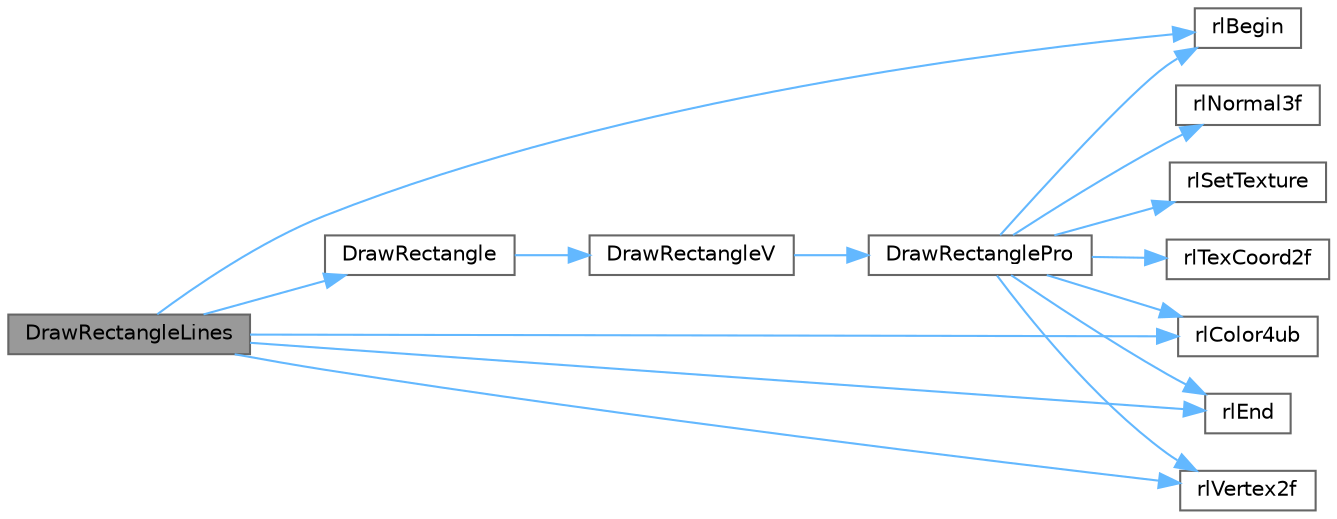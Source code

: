 digraph "DrawRectangleLines"
{
 // LATEX_PDF_SIZE
  bgcolor="transparent";
  edge [fontname=Helvetica,fontsize=10,labelfontname=Helvetica,labelfontsize=10];
  node [fontname=Helvetica,fontsize=10,shape=box,height=0.2,width=0.4];
  rankdir="LR";
  Node1 [id="Node000001",label="DrawRectangleLines",height=0.2,width=0.4,color="gray40", fillcolor="grey60", style="filled", fontcolor="black",tooltip=" "];
  Node1 -> Node2 [id="edge15_Node000001_Node000002",color="steelblue1",style="solid",tooltip=" "];
  Node2 [id="Node000002",label="DrawRectangle",height=0.2,width=0.4,color="grey40", fillcolor="white", style="filled",URL="$_classes_2lib_2rshapes_8c.html#ab15c4e24ebb9c6f01109bf3d96c26848",tooltip=" "];
  Node2 -> Node3 [id="edge16_Node000002_Node000003",color="steelblue1",style="solid",tooltip=" "];
  Node3 [id="Node000003",label="DrawRectangleV",height=0.2,width=0.4,color="grey40", fillcolor="white", style="filled",URL="$_classes_2lib_2rshapes_8c.html#ae9beffeac80a9e7a75b5c41c4ac65116",tooltip=" "];
  Node3 -> Node4 [id="edge17_Node000003_Node000004",color="steelblue1",style="solid",tooltip=" "];
  Node4 [id="Node000004",label="DrawRectanglePro",height=0.2,width=0.4,color="grey40", fillcolor="white", style="filled",URL="$_classes_2lib_2rshapes_8c.html#a04fc7272f007f1ca0e5951e6a2244dc2",tooltip=" "];
  Node4 -> Node5 [id="edge18_Node000004_Node000005",color="steelblue1",style="solid",tooltip=" "];
  Node5 [id="Node000005",label="rlBegin",height=0.2,width=0.4,color="grey40", fillcolor="white", style="filled",URL="$_classes_2lib_2raylib_2src_2rlgl_8h.html#a9b5d5ccff4766025b1c4503f9abb958c",tooltip=" "];
  Node4 -> Node6 [id="edge19_Node000004_Node000006",color="steelblue1",style="solid",tooltip=" "];
  Node6 [id="Node000006",label="rlColor4ub",height=0.2,width=0.4,color="grey40", fillcolor="white", style="filled",URL="$_classes_2lib_2raylib_2src_2rlgl_8h.html#acde23fe95db450a4e52a1032ce800a39",tooltip=" "];
  Node4 -> Node7 [id="edge20_Node000004_Node000007",color="steelblue1",style="solid",tooltip=" "];
  Node7 [id="Node000007",label="rlEnd",height=0.2,width=0.4,color="grey40", fillcolor="white", style="filled",URL="$_classes_2lib_2raylib_2src_2rlgl_8h.html#a19048aba72ae93e44ba38ad39cbeea3c",tooltip=" "];
  Node4 -> Node8 [id="edge21_Node000004_Node000008",color="steelblue1",style="solid",tooltip=" "];
  Node8 [id="Node000008",label="rlNormal3f",height=0.2,width=0.4,color="grey40", fillcolor="white", style="filled",URL="$_classes_2lib_2raylib_2src_2rlgl_8h.html#a0c7aadb41c614a3be182ad23c0b2d123",tooltip=" "];
  Node4 -> Node9 [id="edge22_Node000004_Node000009",color="steelblue1",style="solid",tooltip=" "];
  Node9 [id="Node000009",label="rlSetTexture",height=0.2,width=0.4,color="grey40", fillcolor="white", style="filled",URL="$_classes_2lib_2rlgl_8h.html#acafe69ff42e9b63d6b2ae03c305bf921",tooltip=" "];
  Node4 -> Node10 [id="edge23_Node000004_Node000010",color="steelblue1",style="solid",tooltip=" "];
  Node10 [id="Node000010",label="rlTexCoord2f",height=0.2,width=0.4,color="grey40", fillcolor="white", style="filled",URL="$_classes_2lib_2raylib_2src_2rlgl_8h.html#aa68cc0d16f2e048156e0cc6053037ba3",tooltip=" "];
  Node4 -> Node11 [id="edge24_Node000004_Node000011",color="steelblue1",style="solid",tooltip=" "];
  Node11 [id="Node000011",label="rlVertex2f",height=0.2,width=0.4,color="grey40", fillcolor="white", style="filled",URL="$_classes_2lib_2raylib_2src_2rlgl_8h.html#a87705672f83d5919863f1e82bcd946b3",tooltip=" "];
  Node1 -> Node5 [id="edge25_Node000001_Node000005",color="steelblue1",style="solid",tooltip=" "];
  Node1 -> Node6 [id="edge26_Node000001_Node000006",color="steelblue1",style="solid",tooltip=" "];
  Node1 -> Node7 [id="edge27_Node000001_Node000007",color="steelblue1",style="solid",tooltip=" "];
  Node1 -> Node11 [id="edge28_Node000001_Node000011",color="steelblue1",style="solid",tooltip=" "];
}
